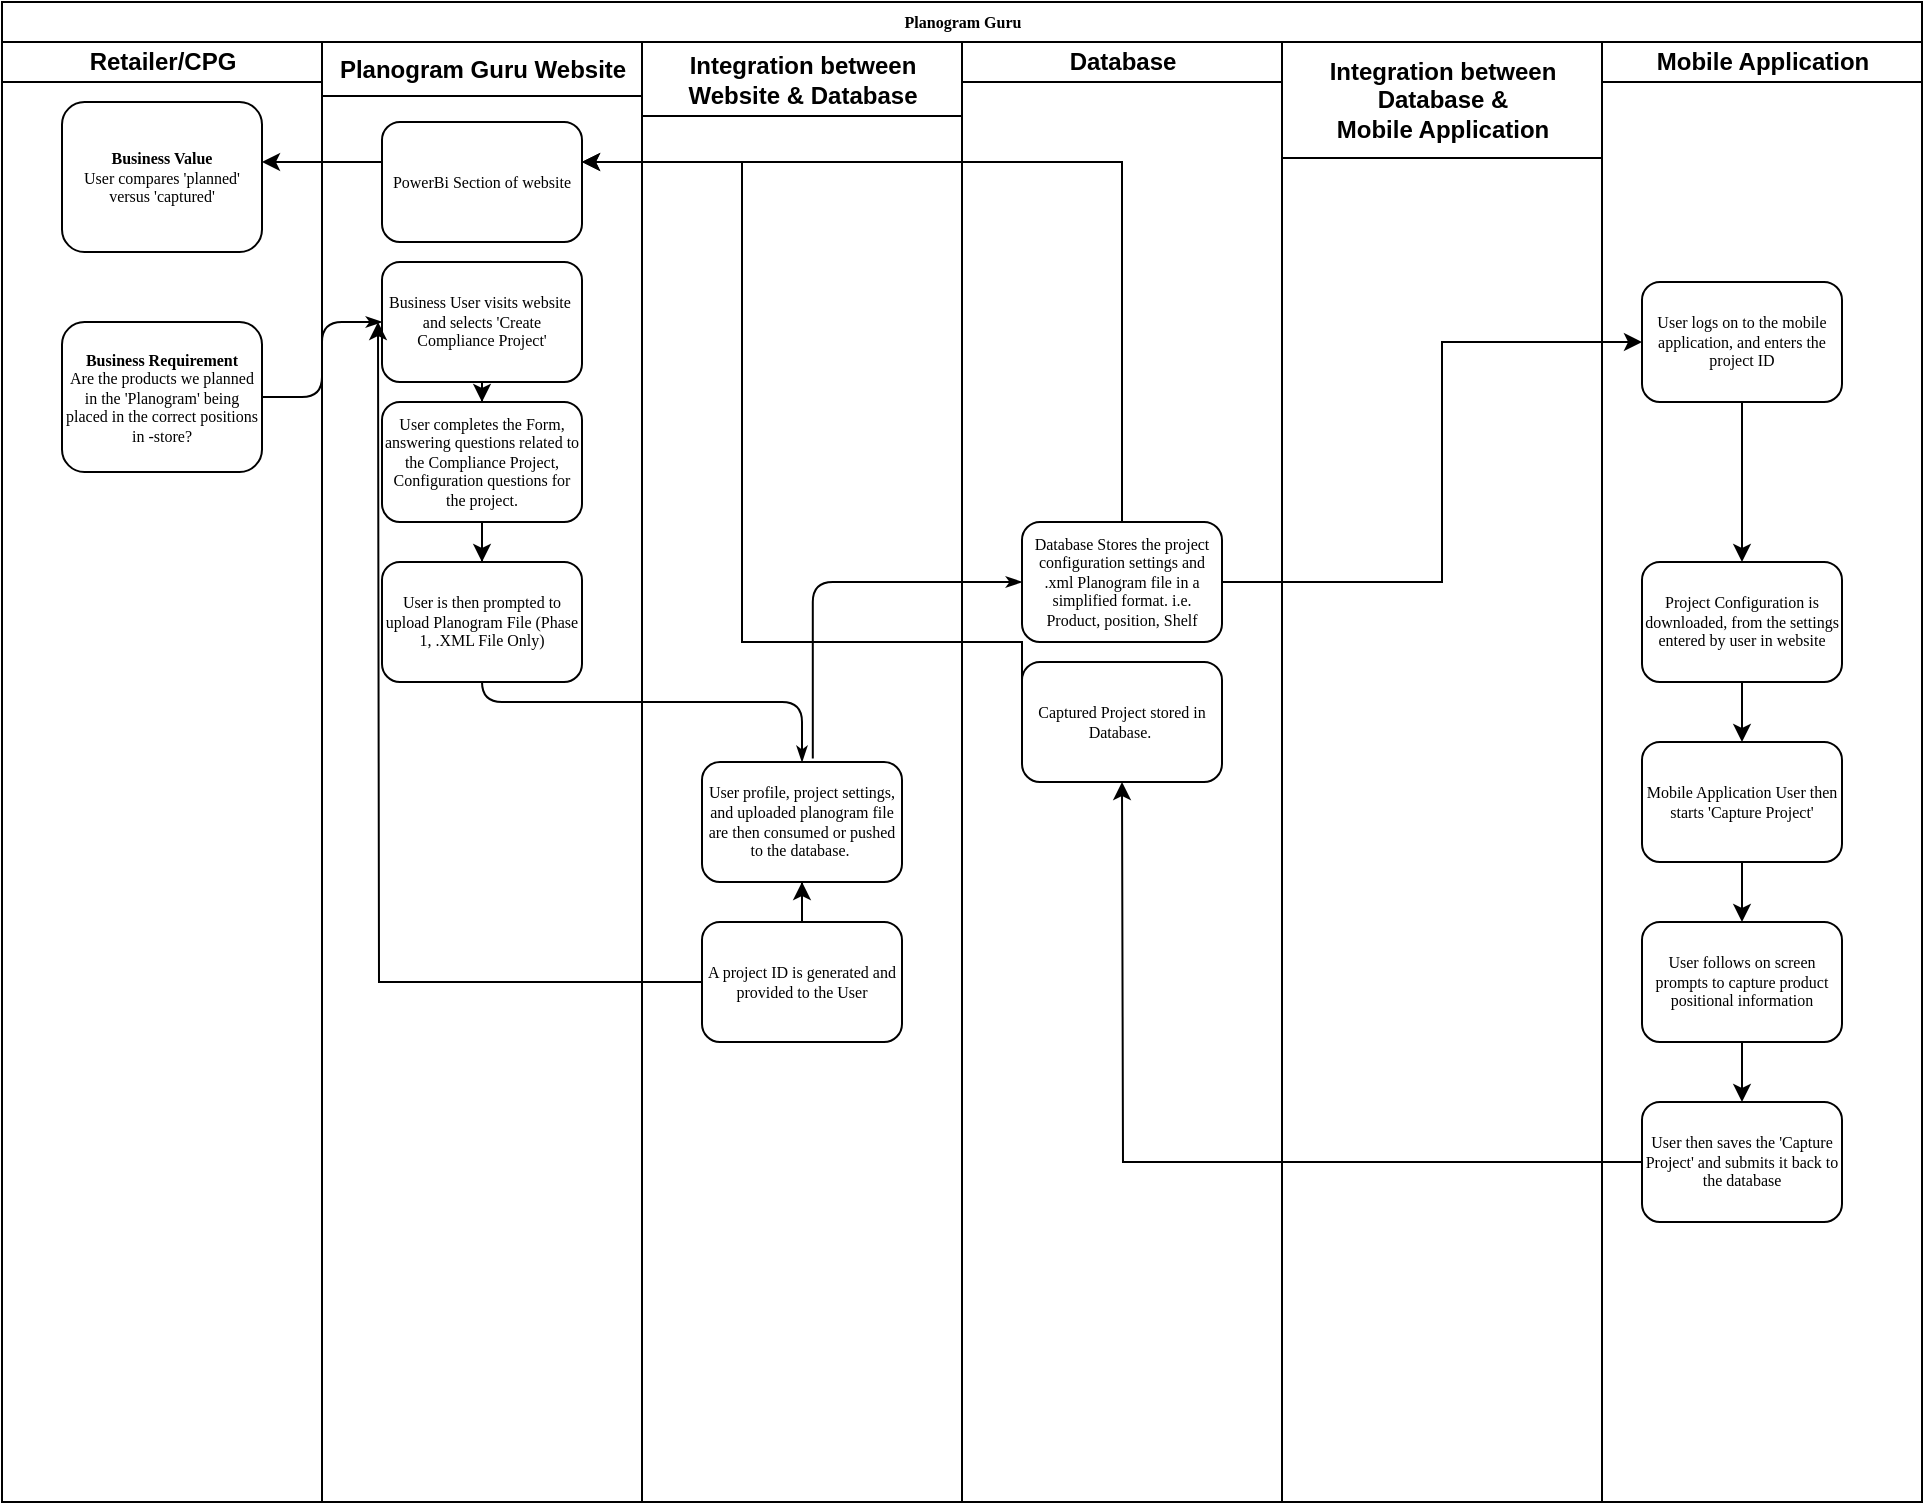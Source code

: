 <mxfile version="12.3.3" type="github" pages="1"><diagram name="Page-1" id="74e2e168-ea6b-b213-b513-2b3c1d86103e"><mxGraphModel dx="1185" dy="616" grid="1" gridSize="10" guides="1" tooltips="1" connect="1" arrows="1" fold="1" page="1" pageScale="1" pageWidth="1100" pageHeight="850" background="#ffffff" math="0" shadow="0"><root><mxCell id="0"/><mxCell id="1" parent="0"/><mxCell id="77e6c97f196da883-1" value="Planogram Guru" style="swimlane;html=1;childLayout=stackLayout;startSize=20;rounded=0;shadow=0;labelBackgroundColor=none;strokeWidth=1;fontFamily=Verdana;fontSize=8;align=center;" parent="1" vertex="1"><mxGeometry x="70" y="40" width="960" height="750" as="geometry"><mxRectangle x="70" y="40" width="110" height="20" as="alternateBounds"/></mxGeometry></mxCell><mxCell id="77e6c97f196da883-2" value="Retailer/CPG" style="swimlane;html=1;startSize=20;" parent="77e6c97f196da883-1" vertex="1"><mxGeometry y="20" width="160" height="730" as="geometry"><mxRectangle y="20" width="30" height="730" as="alternateBounds"/></mxGeometry></mxCell><mxCell id="77e6c97f196da883-8" value="&lt;b&gt;Business Requirement&lt;/b&gt;&lt;br&gt;Are the products we planned in the 'Planogram' being placed in the correct positions in -store?" style="rounded=1;whiteSpace=wrap;html=1;shadow=0;labelBackgroundColor=none;strokeWidth=1;fontFamily=Verdana;fontSize=8;align=center;" parent="77e6c97f196da883-2" vertex="1"><mxGeometry x="30" y="140" width="100" height="75" as="geometry"/></mxCell><mxCell id="zSUPZNak-3pxzVC9CyPx-29" value="&lt;b&gt;Business Value&lt;/b&gt;&lt;br&gt;User compares 'planned' versus 'captured'" style="rounded=1;whiteSpace=wrap;html=1;shadow=0;labelBackgroundColor=none;strokeWidth=1;fontFamily=Verdana;fontSize=8;align=center;" vertex="1" parent="77e6c97f196da883-2"><mxGeometry x="30" y="30" width="100" height="75" as="geometry"/></mxCell><mxCell id="77e6c97f196da883-26" style="edgeStyle=orthogonalEdgeStyle;rounded=1;html=1;labelBackgroundColor=none;startArrow=none;startFill=0;startSize=5;endArrow=classicThin;endFill=1;endSize=5;jettySize=auto;orthogonalLoop=1;strokeWidth=1;fontFamily=Verdana;fontSize=8" parent="77e6c97f196da883-1" source="77e6c97f196da883-8" target="77e6c97f196da883-11" edge="1"><mxGeometry relative="1" as="geometry"/></mxCell><mxCell id="77e6c97f196da883-28" style="edgeStyle=orthogonalEdgeStyle;rounded=1;html=1;labelBackgroundColor=none;startArrow=none;startFill=0;startSize=5;endArrow=classicThin;endFill=1;endSize=5;jettySize=auto;orthogonalLoop=1;strokeWidth=1;fontFamily=Verdana;fontSize=8" parent="77e6c97f196da883-1" source="77e6c97f196da883-9" target="77e6c97f196da883-12" edge="1"><mxGeometry relative="1" as="geometry"><Array as="points"><mxPoint x="240" y="350"/><mxPoint x="400" y="350"/></Array></mxGeometry></mxCell><mxCell id="77e6c97f196da883-33" style="edgeStyle=orthogonalEdgeStyle;rounded=1;html=1;labelBackgroundColor=none;startArrow=none;startFill=0;startSize=5;endArrow=classicThin;endFill=1;endSize=5;jettySize=auto;orthogonalLoop=1;strokeWidth=1;fontFamily=Verdana;fontSize=8;exitX=0.554;exitY=-0.029;exitDx=0;exitDy=0;exitPerimeter=0;" parent="77e6c97f196da883-1" source="77e6c97f196da883-12" target="77e6c97f196da883-15" edge="1"><mxGeometry relative="1" as="geometry"><mxPoint x="440" y="290" as="sourcePoint"/><Array as="points"><mxPoint x="405" y="290"/></Array></mxGeometry></mxCell><mxCell id="77e6c97f196da883-3" value="Planogram Guru Website" style="swimlane;html=1;startSize=27;" parent="77e6c97f196da883-1" vertex="1"><mxGeometry x="160" y="20" width="160" height="730" as="geometry"/></mxCell><mxCell id="zSUPZNak-3pxzVC9CyPx-1" value="" style="edgeStyle=orthogonalEdgeStyle;rounded=0;orthogonalLoop=1;jettySize=auto;html=1;" edge="1" parent="77e6c97f196da883-3" source="77e6c97f196da883-11" target="77e6c97f196da883-9"><mxGeometry relative="1" as="geometry"/></mxCell><mxCell id="77e6c97f196da883-11" value="Business User visits website&amp;nbsp; and selects 'Create Compliance Project'" style="rounded=1;whiteSpace=wrap;html=1;shadow=0;labelBackgroundColor=none;strokeWidth=1;fontFamily=Verdana;fontSize=8;align=center;" parent="77e6c97f196da883-3" vertex="1"><mxGeometry x="30" y="110" width="100" height="60" as="geometry"/></mxCell><mxCell id="zSUPZNak-3pxzVC9CyPx-3" value="" style="edgeStyle=orthogonalEdgeStyle;rounded=0;orthogonalLoop=1;jettySize=auto;html=1;" edge="1" parent="77e6c97f196da883-3" source="77e6c97f196da883-9" target="zSUPZNak-3pxzVC9CyPx-2"><mxGeometry relative="1" as="geometry"/></mxCell><mxCell id="77e6c97f196da883-9" value="User completes the Form, answering questions related to the Compliance Project, Configuration questions for the project." style="rounded=1;whiteSpace=wrap;html=1;shadow=0;labelBackgroundColor=none;strokeWidth=1;fontFamily=Verdana;fontSize=8;align=center;" parent="77e6c97f196da883-3" vertex="1"><mxGeometry x="30" y="180" width="100" height="60" as="geometry"/></mxCell><mxCell id="zSUPZNak-3pxzVC9CyPx-2" value="User is then prompted to upload Planogram File (Phase 1, .XML File Only)" style="rounded=1;whiteSpace=wrap;html=1;shadow=0;labelBackgroundColor=none;strokeWidth=1;fontFamily=Verdana;fontSize=8;align=center;" vertex="1" parent="77e6c97f196da883-3"><mxGeometry x="30" y="260" width="100" height="60" as="geometry"/></mxCell><mxCell id="zSUPZNak-3pxzVC9CyPx-20" value="PowerBi Section of website" style="rounded=1;whiteSpace=wrap;html=1;shadow=0;labelBackgroundColor=none;strokeWidth=1;fontFamily=Verdana;fontSize=8;align=center;" vertex="1" parent="77e6c97f196da883-3"><mxGeometry x="30" y="40" width="100" height="60" as="geometry"/></mxCell><mxCell id="77e6c97f196da883-4" value="Integration between &lt;br&gt;Website &amp;amp; Database" style="swimlane;html=1;startSize=37;" parent="77e6c97f196da883-1" vertex="1"><mxGeometry x="320" y="20" width="160" height="730" as="geometry"/></mxCell><mxCell id="77e6c97f196da883-12" value="User profile, project settings, and uploaded planogram file are then consumed or pushed to the database.&amp;nbsp;" style="rounded=1;whiteSpace=wrap;html=1;shadow=0;labelBackgroundColor=none;strokeWidth=1;fontFamily=Verdana;fontSize=8;align=center;" parent="77e6c97f196da883-4" vertex="1"><mxGeometry x="30" y="360" width="100" height="60" as="geometry"/></mxCell><mxCell id="zSUPZNak-3pxzVC9CyPx-5" value="" style="edgeStyle=orthogonalEdgeStyle;rounded=0;orthogonalLoop=1;jettySize=auto;html=1;" edge="1" parent="77e6c97f196da883-4" source="zSUPZNak-3pxzVC9CyPx-4" target="77e6c97f196da883-12"><mxGeometry relative="1" as="geometry"/></mxCell><mxCell id="zSUPZNak-3pxzVC9CyPx-4" value="A project ID is generated and provided to the User" style="rounded=1;whiteSpace=wrap;html=1;shadow=0;labelBackgroundColor=none;strokeWidth=1;fontFamily=Verdana;fontSize=8;align=center;" vertex="1" parent="77e6c97f196da883-4"><mxGeometry x="30" y="440" width="100" height="60" as="geometry"/></mxCell><mxCell id="77e6c97f196da883-5" value="Database" style="swimlane;html=1;startSize=20;" parent="77e6c97f196da883-1" vertex="1"><mxGeometry x="480" y="20" width="160" height="730" as="geometry"/></mxCell><mxCell id="zSUPZNak-3pxzVC9CyPx-24" value="" style="edgeStyle=orthogonalEdgeStyle;rounded=0;orthogonalLoop=1;jettySize=auto;html=1;" edge="1" parent="77e6c97f196da883-5" source="77e6c97f196da883-15"><mxGeometry relative="1" as="geometry"><mxPoint x="-190" y="60" as="targetPoint"/><Array as="points"><mxPoint x="80" y="60"/></Array></mxGeometry></mxCell><mxCell id="77e6c97f196da883-15" value="Database Stores the project configuration settings and .xml Planogram file in a simplified format. i.e. Product, position, Shelf" style="rounded=1;whiteSpace=wrap;html=1;shadow=0;labelBackgroundColor=none;strokeWidth=1;fontFamily=Verdana;fontSize=8;align=center;" parent="77e6c97f196da883-5" vertex="1"><mxGeometry x="30" y="240" width="100" height="60" as="geometry"/></mxCell><mxCell id="zSUPZNak-3pxzVC9CyPx-17" value="Captured Project stored in Database.&amp;nbsp;" style="rounded=1;whiteSpace=wrap;html=1;shadow=0;labelBackgroundColor=none;strokeWidth=1;fontFamily=Verdana;fontSize=8;align=center;" vertex="1" parent="77e6c97f196da883-5"><mxGeometry x="30" y="310" width="100" height="60" as="geometry"/></mxCell><mxCell id="77e6c97f196da883-6" value="Integration between &lt;br&gt;Database &amp;amp; &lt;br&gt;Mobile Application" style="swimlane;html=1;startSize=58;" parent="77e6c97f196da883-1" vertex="1"><mxGeometry x="640" y="20" width="160" height="730" as="geometry"/></mxCell><mxCell id="77e6c97f196da883-7" value="Mobile Application" style="swimlane;html=1;startSize=20;" parent="77e6c97f196da883-1" vertex="1"><mxGeometry x="800" y="20" width="160" height="730" as="geometry"/></mxCell><mxCell id="zSUPZNak-3pxzVC9CyPx-9" value="" style="edgeStyle=orthogonalEdgeStyle;rounded=0;orthogonalLoop=1;jettySize=auto;html=1;" edge="1" parent="77e6c97f196da883-7" source="77e6c97f196da883-18" target="zSUPZNak-3pxzVC9CyPx-8"><mxGeometry relative="1" as="geometry"/></mxCell><mxCell id="77e6c97f196da883-18" value="User logs on to the mobile application, and enters the project ID" style="rounded=1;whiteSpace=wrap;html=1;shadow=0;labelBackgroundColor=none;strokeWidth=1;fontFamily=Verdana;fontSize=8;align=center;" parent="77e6c97f196da883-7" vertex="1"><mxGeometry x="20" y="120" width="100" height="60" as="geometry"/></mxCell><mxCell id="zSUPZNak-3pxzVC9CyPx-11" value="" style="edgeStyle=orthogonalEdgeStyle;rounded=0;orthogonalLoop=1;jettySize=auto;html=1;" edge="1" parent="77e6c97f196da883-7" source="zSUPZNak-3pxzVC9CyPx-8" target="zSUPZNak-3pxzVC9CyPx-10"><mxGeometry relative="1" as="geometry"/></mxCell><mxCell id="zSUPZNak-3pxzVC9CyPx-8" value="Project Configuration is downloaded, from the settings entered by user in website" style="rounded=1;whiteSpace=wrap;html=1;shadow=0;labelBackgroundColor=none;strokeWidth=1;fontFamily=Verdana;fontSize=8;align=center;" vertex="1" parent="77e6c97f196da883-7"><mxGeometry x="20" y="260" width="100" height="60" as="geometry"/></mxCell><mxCell id="zSUPZNak-3pxzVC9CyPx-13" value="" style="edgeStyle=orthogonalEdgeStyle;rounded=0;orthogonalLoop=1;jettySize=auto;html=1;" edge="1" parent="77e6c97f196da883-7" source="zSUPZNak-3pxzVC9CyPx-10" target="zSUPZNak-3pxzVC9CyPx-12"><mxGeometry relative="1" as="geometry"/></mxCell><mxCell id="zSUPZNak-3pxzVC9CyPx-10" value="Mobile Application User then starts 'Capture Project'" style="rounded=1;whiteSpace=wrap;html=1;shadow=0;labelBackgroundColor=none;strokeWidth=1;fontFamily=Verdana;fontSize=8;align=center;" vertex="1" parent="77e6c97f196da883-7"><mxGeometry x="20" y="350" width="100" height="60" as="geometry"/></mxCell><mxCell id="zSUPZNak-3pxzVC9CyPx-15" value="" style="edgeStyle=orthogonalEdgeStyle;rounded=0;orthogonalLoop=1;jettySize=auto;html=1;" edge="1" parent="77e6c97f196da883-7" source="zSUPZNak-3pxzVC9CyPx-12" target="zSUPZNak-3pxzVC9CyPx-14"><mxGeometry relative="1" as="geometry"/></mxCell><mxCell id="zSUPZNak-3pxzVC9CyPx-12" value="User follows on screen prompts to capture product positional information" style="rounded=1;whiteSpace=wrap;html=1;shadow=0;labelBackgroundColor=none;strokeWidth=1;fontFamily=Verdana;fontSize=8;align=center;" vertex="1" parent="77e6c97f196da883-7"><mxGeometry x="20" y="440" width="100" height="60" as="geometry"/></mxCell><mxCell id="zSUPZNak-3pxzVC9CyPx-14" value="User then saves the 'Capture Project' and submits it back to the database" style="rounded=1;whiteSpace=wrap;html=1;shadow=0;labelBackgroundColor=none;strokeWidth=1;fontFamily=Verdana;fontSize=8;align=center;" vertex="1" parent="77e6c97f196da883-7"><mxGeometry x="20" y="530" width="100" height="60" as="geometry"/></mxCell><mxCell id="zSUPZNak-3pxzVC9CyPx-6" value="" style="edgeStyle=orthogonalEdgeStyle;rounded=0;orthogonalLoop=1;jettySize=auto;html=1;" edge="1" parent="77e6c97f196da883-1" source="zSUPZNak-3pxzVC9CyPx-4"><mxGeometry relative="1" as="geometry"><mxPoint x="188" y="160" as="targetPoint"/></mxGeometry></mxCell><mxCell id="zSUPZNak-3pxzVC9CyPx-7" value="" style="edgeStyle=orthogonalEdgeStyle;rounded=0;orthogonalLoop=1;jettySize=auto;html=1;exitX=1;exitY=0.5;exitDx=0;exitDy=0;" edge="1" parent="77e6c97f196da883-1" source="77e6c97f196da883-15" target="77e6c97f196da883-18"><mxGeometry relative="1" as="geometry"><Array as="points"><mxPoint x="720" y="290"/><mxPoint x="720" y="170"/></Array></mxGeometry></mxCell><mxCell id="zSUPZNak-3pxzVC9CyPx-16" value="" style="edgeStyle=orthogonalEdgeStyle;rounded=0;orthogonalLoop=1;jettySize=auto;html=1;" edge="1" parent="77e6c97f196da883-1" source="zSUPZNak-3pxzVC9CyPx-14"><mxGeometry relative="1" as="geometry"><mxPoint x="560" y="390" as="targetPoint"/></mxGeometry></mxCell><mxCell id="zSUPZNak-3pxzVC9CyPx-27" value="" style="edgeStyle=orthogonalEdgeStyle;rounded=0;orthogonalLoop=1;jettySize=auto;html=1;exitX=0;exitY=0.5;exitDx=0;exitDy=0;" edge="1" parent="77e6c97f196da883-1" source="zSUPZNak-3pxzVC9CyPx-17"><mxGeometry relative="1" as="geometry"><mxPoint x="290" y="80" as="targetPoint"/><Array as="points"><mxPoint x="510" y="320"/><mxPoint x="370" y="320"/><mxPoint x="370" y="210"/><mxPoint x="370" y="80"/></Array></mxGeometry></mxCell><mxCell id="zSUPZNak-3pxzVC9CyPx-30" value="" style="edgeStyle=orthogonalEdgeStyle;rounded=0;orthogonalLoop=1;jettySize=auto;html=1;" edge="1" parent="77e6c97f196da883-1" source="zSUPZNak-3pxzVC9CyPx-20" target="zSUPZNak-3pxzVC9CyPx-29"><mxGeometry relative="1" as="geometry"><Array as="points"><mxPoint x="150" y="80"/><mxPoint x="150" y="80"/></Array></mxGeometry></mxCell></root></mxGraphModel></diagram></mxfile>